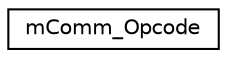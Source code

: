 digraph "Graphical Class Hierarchy"
{
  edge [fontname="Helvetica",fontsize="10",labelfontname="Helvetica",labelfontsize="10"];
  node [fontname="Helvetica",fontsize="10",shape=record];
  rankdir="LR";
  Node1 [label="mComm_Opcode",height=0.2,width=0.4,color="black", fillcolor="white", style="filled",URL="$structm_comm___opcode.html"];
}
